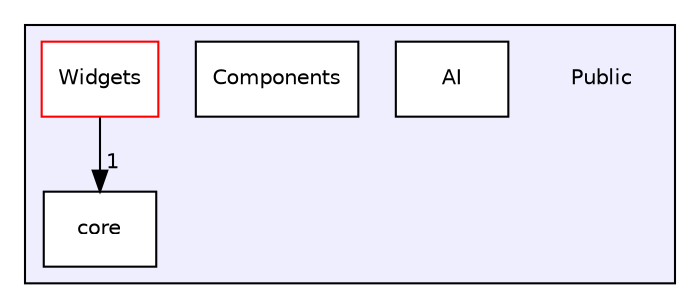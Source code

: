 digraph "Public" {
  compound=true
  node [ fontsize="10", fontname="Helvetica"];
  edge [ labelfontsize="10", labelfontname="Helvetica"];
  subgraph clusterdir_feff140f4a693dc5833fe8f00989f54b {
    graph [ bgcolor="#eeeeff", pencolor="black", label="" URL="dir_feff140f4a693dc5833fe8f00989f54b.html"];
    dir_feff140f4a693dc5833fe8f00989f54b [shape=plaintext label="Public"];
    dir_783fdfe4548e82c06bee717d60a803dc [shape=box label="AI" color="black" fillcolor="white" style="filled" URL="dir_783fdfe4548e82c06bee717d60a803dc.html"];
    dir_0e7118326a2e8f5c27ecbf1f51b25009 [shape=box label="Components" color="black" fillcolor="white" style="filled" URL="dir_0e7118326a2e8f5c27ecbf1f51b25009.html"];
    dir_4f0a26a4705b0510d626d365a380c66e [shape=box label="core" color="black" fillcolor="white" style="filled" URL="dir_4f0a26a4705b0510d626d365a380c66e.html"];
    dir_fdebb34ec26a27c943bbebbfc6534324 [shape=box label="Widgets" color="red" fillcolor="white" style="filled" URL="dir_fdebb34ec26a27c943bbebbfc6534324.html"];
  }
  dir_fdebb34ec26a27c943bbebbfc6534324->dir_4f0a26a4705b0510d626d365a380c66e [headlabel="1", labeldistance=1.5 headhref="dir_000010_000009.html"];
}
